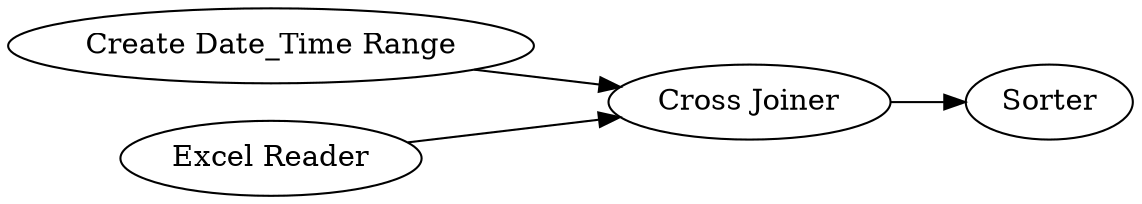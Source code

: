 digraph {
	1 [label="Create Date_Time Range"]
	2 [label="Excel Reader"]
	3 [label="Cross Joiner"]
	4 [label=Sorter]
	1 -> 3
	2 -> 3
	3 -> 4
	rankdir=LR
}

